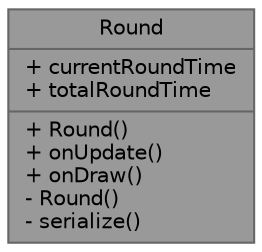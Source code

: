 digraph "Round"
{
 // LATEX_PDF_SIZE
  bgcolor="transparent";
  edge [fontname=Helvetica,fontsize=10,labelfontname=Helvetica,labelfontsize=10];
  node [fontname=Helvetica,fontsize=10,shape=box,height=0.2,width=0.4];
  Node1 [shape=record,label="{Round\n|+ currentRoundTime\l+ totalRoundTime\l|+ Round()\l+ onUpdate()\l+ onDraw()\l- Round()\l- serialize()\l}",height=0.2,width=0.4,color="gray40", fillcolor="grey60", style="filled", fontcolor="black",tooltip=" "];
}
